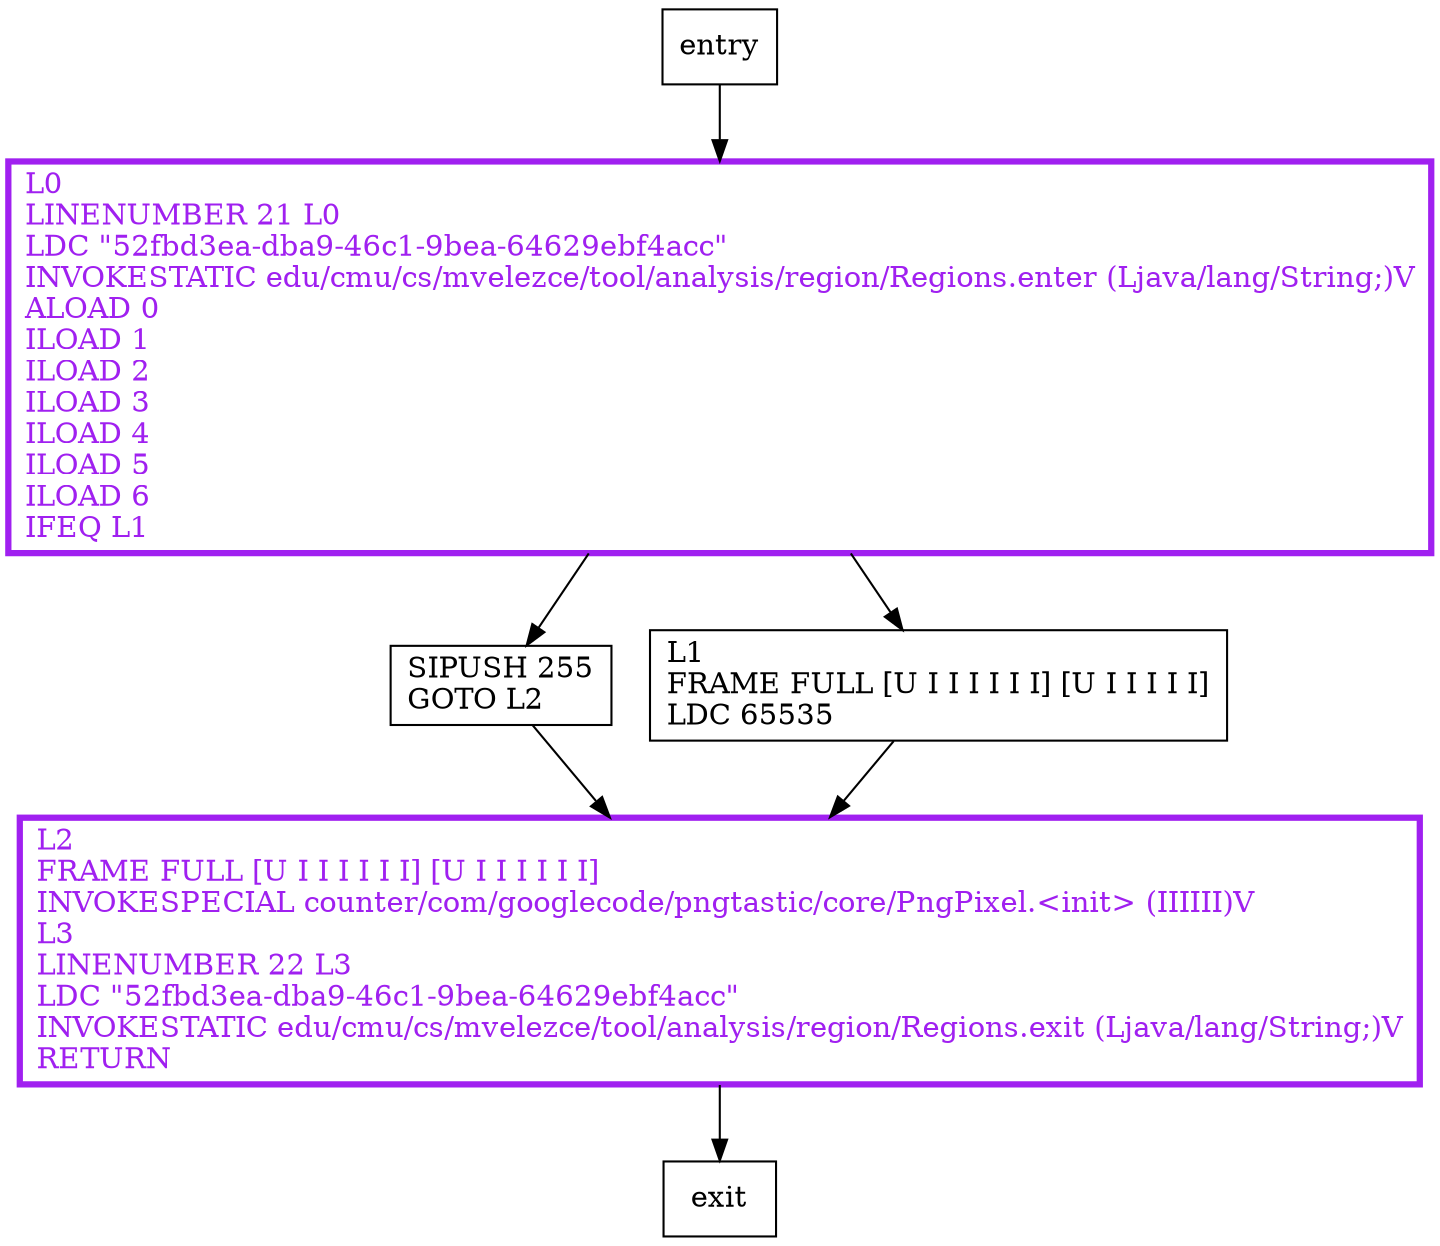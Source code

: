digraph <init> {
node [shape=record];
1785507932 [label="L2\lFRAME FULL [U I I I I I I] [U I I I I I I]\lINVOKESPECIAL counter/com/googlecode/pngtastic/core/PngPixel.\<init\> (IIIIII)V\lL3\lLINENUMBER 22 L3\lLDC \"52fbd3ea-dba9-46c1-9bea-64629ebf4acc\"\lINVOKESTATIC edu/cmu/cs/mvelezce/tool/analysis/region/Regions.exit (Ljava/lang/String;)V\lRETURN\l"];
1881561036 [label="SIPUSH 255\lGOTO L2\l"];
1136419747 [label="L1\lFRAME FULL [U I I I I I I] [U I I I I I]\lLDC 65535\l"];
943870983 [label="L0\lLINENUMBER 21 L0\lLDC \"52fbd3ea-dba9-46c1-9bea-64629ebf4acc\"\lINVOKESTATIC edu/cmu/cs/mvelezce/tool/analysis/region/Regions.enter (Ljava/lang/String;)V\lALOAD 0\lILOAD 1\lILOAD 2\lILOAD 3\lILOAD 4\lILOAD 5\lILOAD 6\lIFEQ L1\l"];
entry;
exit;
entry -> 943870983;
1785507932 -> exit;
1881561036 -> 1785507932;
1136419747 -> 1785507932;
943870983 -> 1881561036;
943870983 -> 1136419747;
1785507932[fontcolor="purple", penwidth=3, color="purple"];
943870983[fontcolor="purple", penwidth=3, color="purple"];
}
